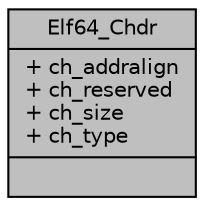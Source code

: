 digraph "Elf64_Chdr"
{
 // LATEX_PDF_SIZE
  edge [fontname="Helvetica",fontsize="10",labelfontname="Helvetica",labelfontsize="10"];
  node [fontname="Helvetica",fontsize="10",shape=record];
  Node1 [label="{Elf64_Chdr\n|+ ch_addralign\l+ ch_reserved\l+ ch_size\l+ ch_type\l|}",height=0.2,width=0.4,color="black", fillcolor="grey75", style="filled", fontcolor="black",tooltip=" "];
}
